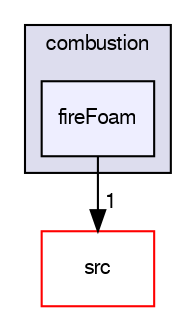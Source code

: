 digraph "applications/solvers/combustion/fireFoam" {
  bgcolor=transparent;
  compound=true
  node [ fontsize="10", fontname="FreeSans"];
  edge [ labelfontsize="10", labelfontname="FreeSans"];
  subgraph clusterdir_88c1d5d59a4178ad3afaab9cf233cb5e {
    graph [ bgcolor="#ddddee", pencolor="black", label="combustion" fontname="FreeSans", fontsize="10", URL="dir_88c1d5d59a4178ad3afaab9cf233cb5e.html"]
  dir_e530b45aae71659635a4c6dc28d17331 [shape=box, label="fireFoam", style="filled", fillcolor="#eeeeff", pencolor="black", URL="dir_e530b45aae71659635a4c6dc28d17331.html"];
  }
  dir_68267d1309a1af8e8297ef4c3efbcdba [shape=box label="src" color="red" URL="dir_68267d1309a1af8e8297ef4c3efbcdba.html"];
  dir_e530b45aae71659635a4c6dc28d17331->dir_68267d1309a1af8e8297ef4c3efbcdba [headlabel="1", labeldistance=1.5 headhref="dir_000023_000568.html"];
}
